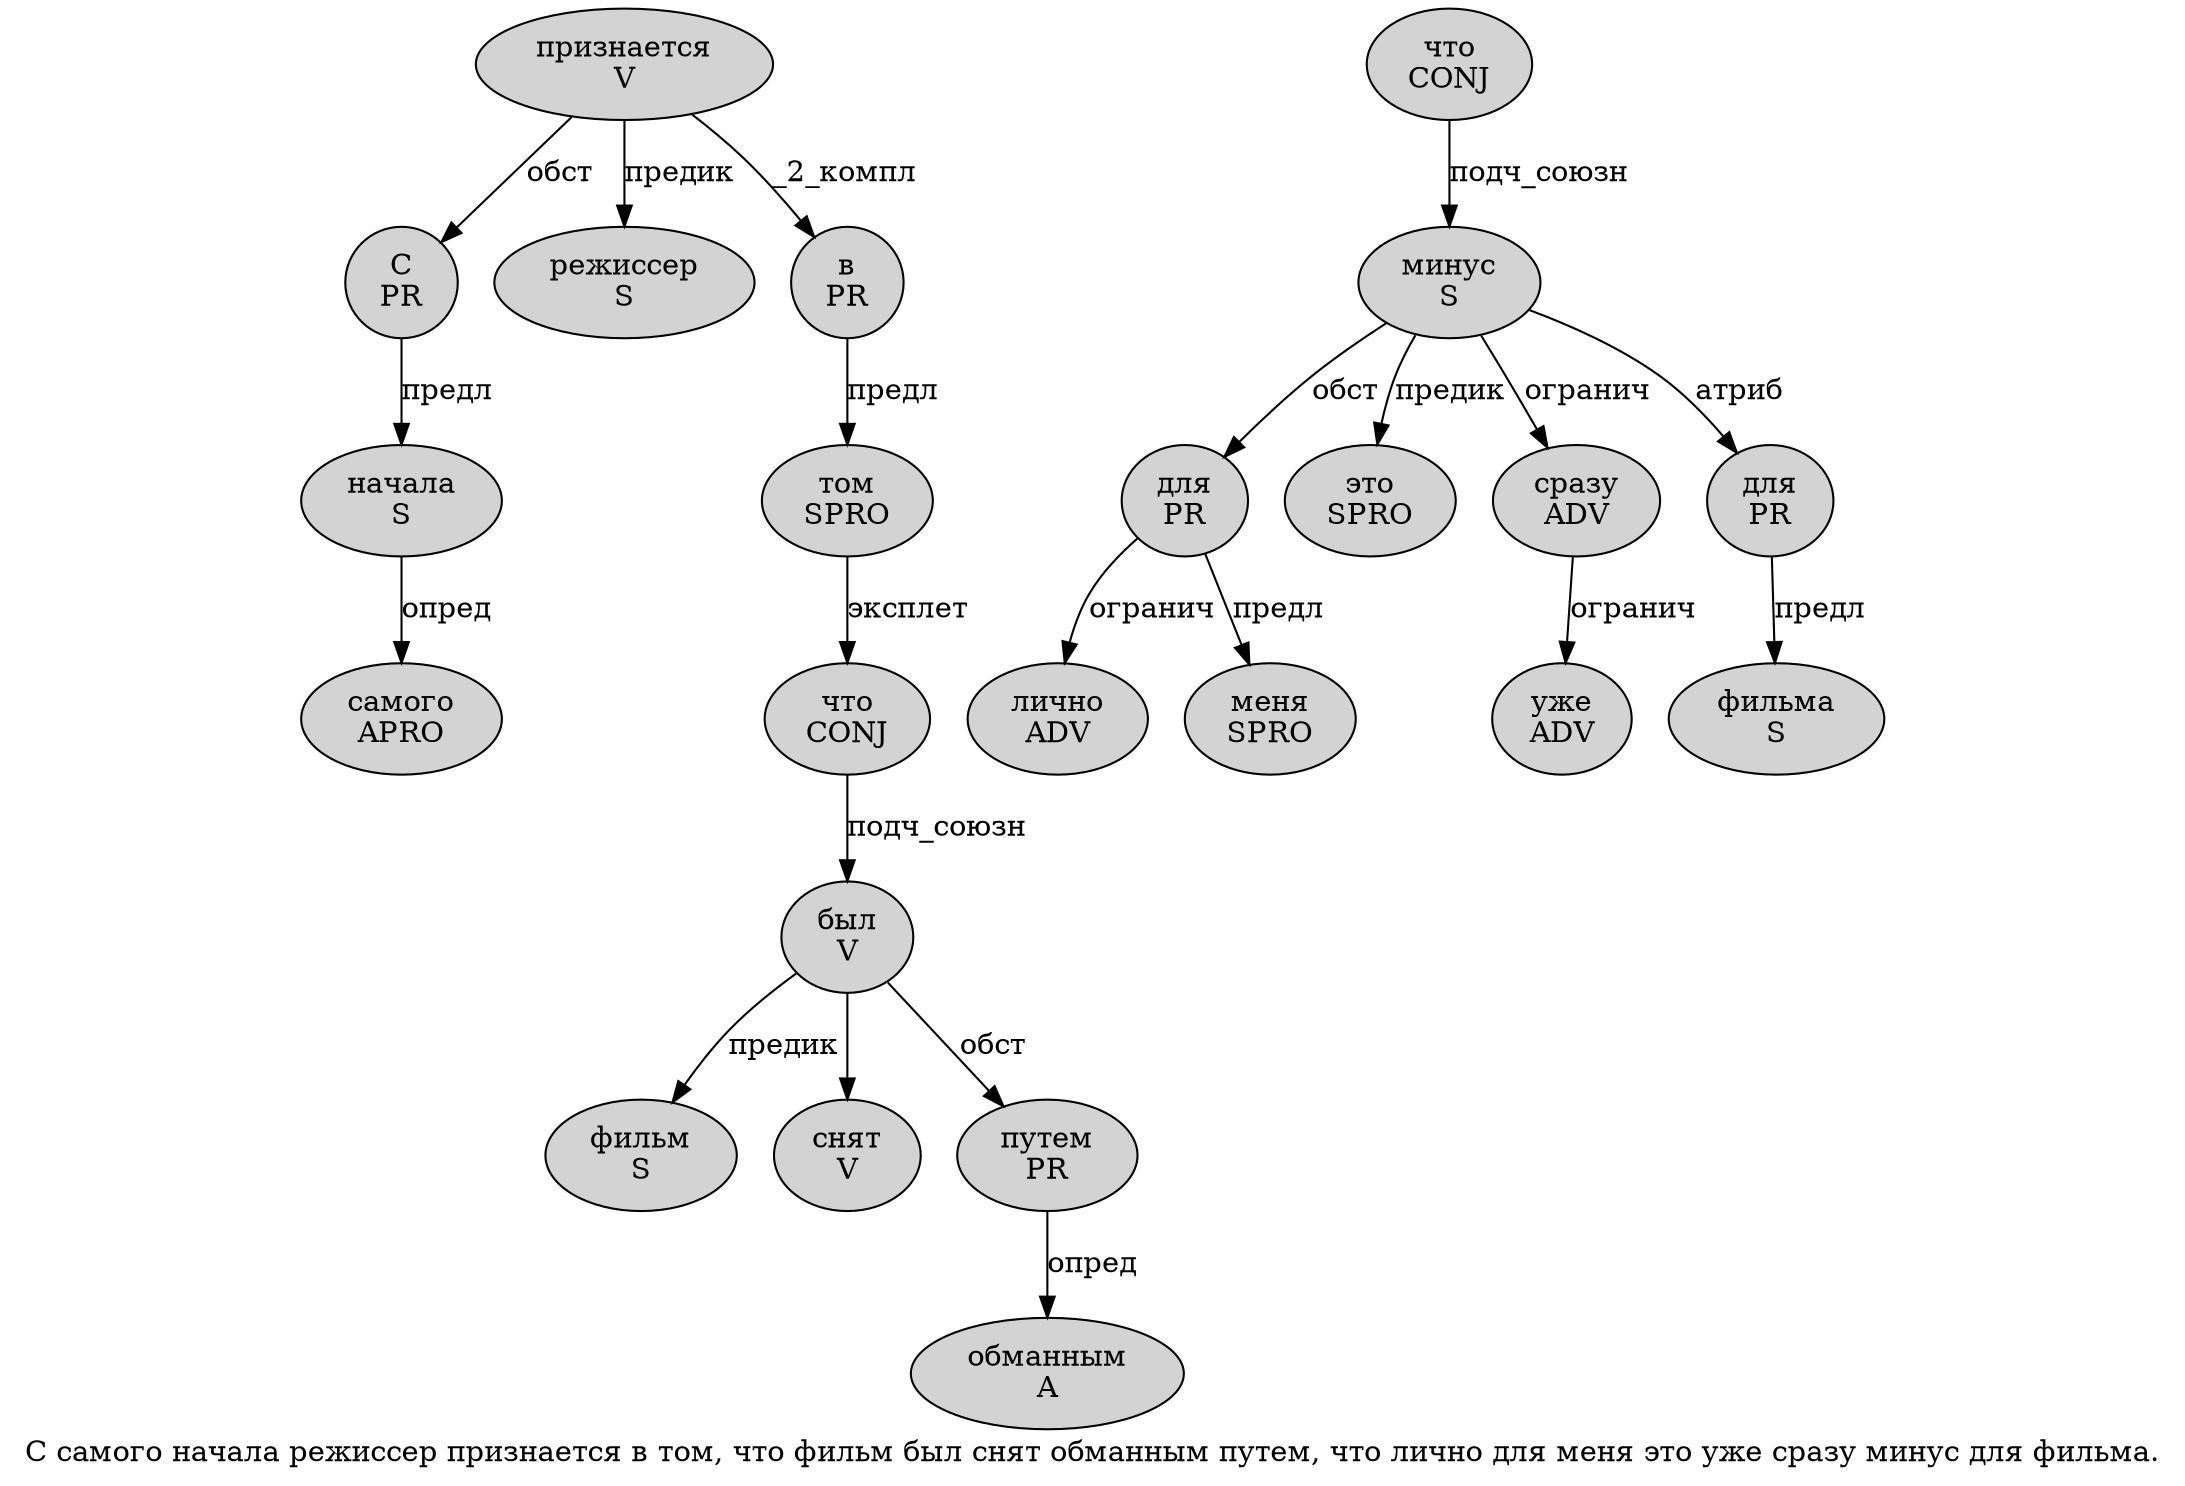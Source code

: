 digraph SENTENCE_2452 {
	graph [label="С самого начала режиссер признается в том, что фильм был снят обманным путем, что лично для меня это уже сразу минус для фильма."]
	node [style=filled]
		0 [label="С
PR" color="" fillcolor=lightgray penwidth=1 shape=ellipse]
		1 [label="самого
APRO" color="" fillcolor=lightgray penwidth=1 shape=ellipse]
		2 [label="начала
S" color="" fillcolor=lightgray penwidth=1 shape=ellipse]
		3 [label="режиссер
S" color="" fillcolor=lightgray penwidth=1 shape=ellipse]
		4 [label="признается
V" color="" fillcolor=lightgray penwidth=1 shape=ellipse]
		5 [label="в
PR" color="" fillcolor=lightgray penwidth=1 shape=ellipse]
		6 [label="том
SPRO" color="" fillcolor=lightgray penwidth=1 shape=ellipse]
		8 [label="что
CONJ" color="" fillcolor=lightgray penwidth=1 shape=ellipse]
		9 [label="фильм
S" color="" fillcolor=lightgray penwidth=1 shape=ellipse]
		10 [label="был
V" color="" fillcolor=lightgray penwidth=1 shape=ellipse]
		11 [label="снят
V" color="" fillcolor=lightgray penwidth=1 shape=ellipse]
		12 [label="обманным
A" color="" fillcolor=lightgray penwidth=1 shape=ellipse]
		13 [label="путем
PR" color="" fillcolor=lightgray penwidth=1 shape=ellipse]
		15 [label="что
CONJ" color="" fillcolor=lightgray penwidth=1 shape=ellipse]
		16 [label="лично
ADV" color="" fillcolor=lightgray penwidth=1 shape=ellipse]
		17 [label="для
PR" color="" fillcolor=lightgray penwidth=1 shape=ellipse]
		18 [label="меня
SPRO" color="" fillcolor=lightgray penwidth=1 shape=ellipse]
		19 [label="это
SPRO" color="" fillcolor=lightgray penwidth=1 shape=ellipse]
		20 [label="уже
ADV" color="" fillcolor=lightgray penwidth=1 shape=ellipse]
		21 [label="сразу
ADV" color="" fillcolor=lightgray penwidth=1 shape=ellipse]
		22 [label="минус
S" color="" fillcolor=lightgray penwidth=1 shape=ellipse]
		23 [label="для
PR" color="" fillcolor=lightgray penwidth=1 shape=ellipse]
		24 [label="фильма
S" color="" fillcolor=lightgray penwidth=1 shape=ellipse]
			4 -> 0 [label="обст"]
			4 -> 3 [label="предик"]
			4 -> 5 [label="_2_компл"]
			15 -> 22 [label="подч_союзн"]
			8 -> 10 [label="подч_союзн"]
			5 -> 6 [label="предл"]
			2 -> 1 [label="опред"]
			6 -> 8 [label="эксплет"]
			13 -> 12 [label="опред"]
			23 -> 24 [label="предл"]
			22 -> 17 [label="обст"]
			22 -> 19 [label="предик"]
			22 -> 21 [label="огранич"]
			22 -> 23 [label="атриб"]
			17 -> 16 [label="огранич"]
			17 -> 18 [label="предл"]
			10 -> 9 [label="предик"]
			10 -> 11
			10 -> 13 [label="обст"]
			0 -> 2 [label="предл"]
			21 -> 20 [label="огранич"]
}